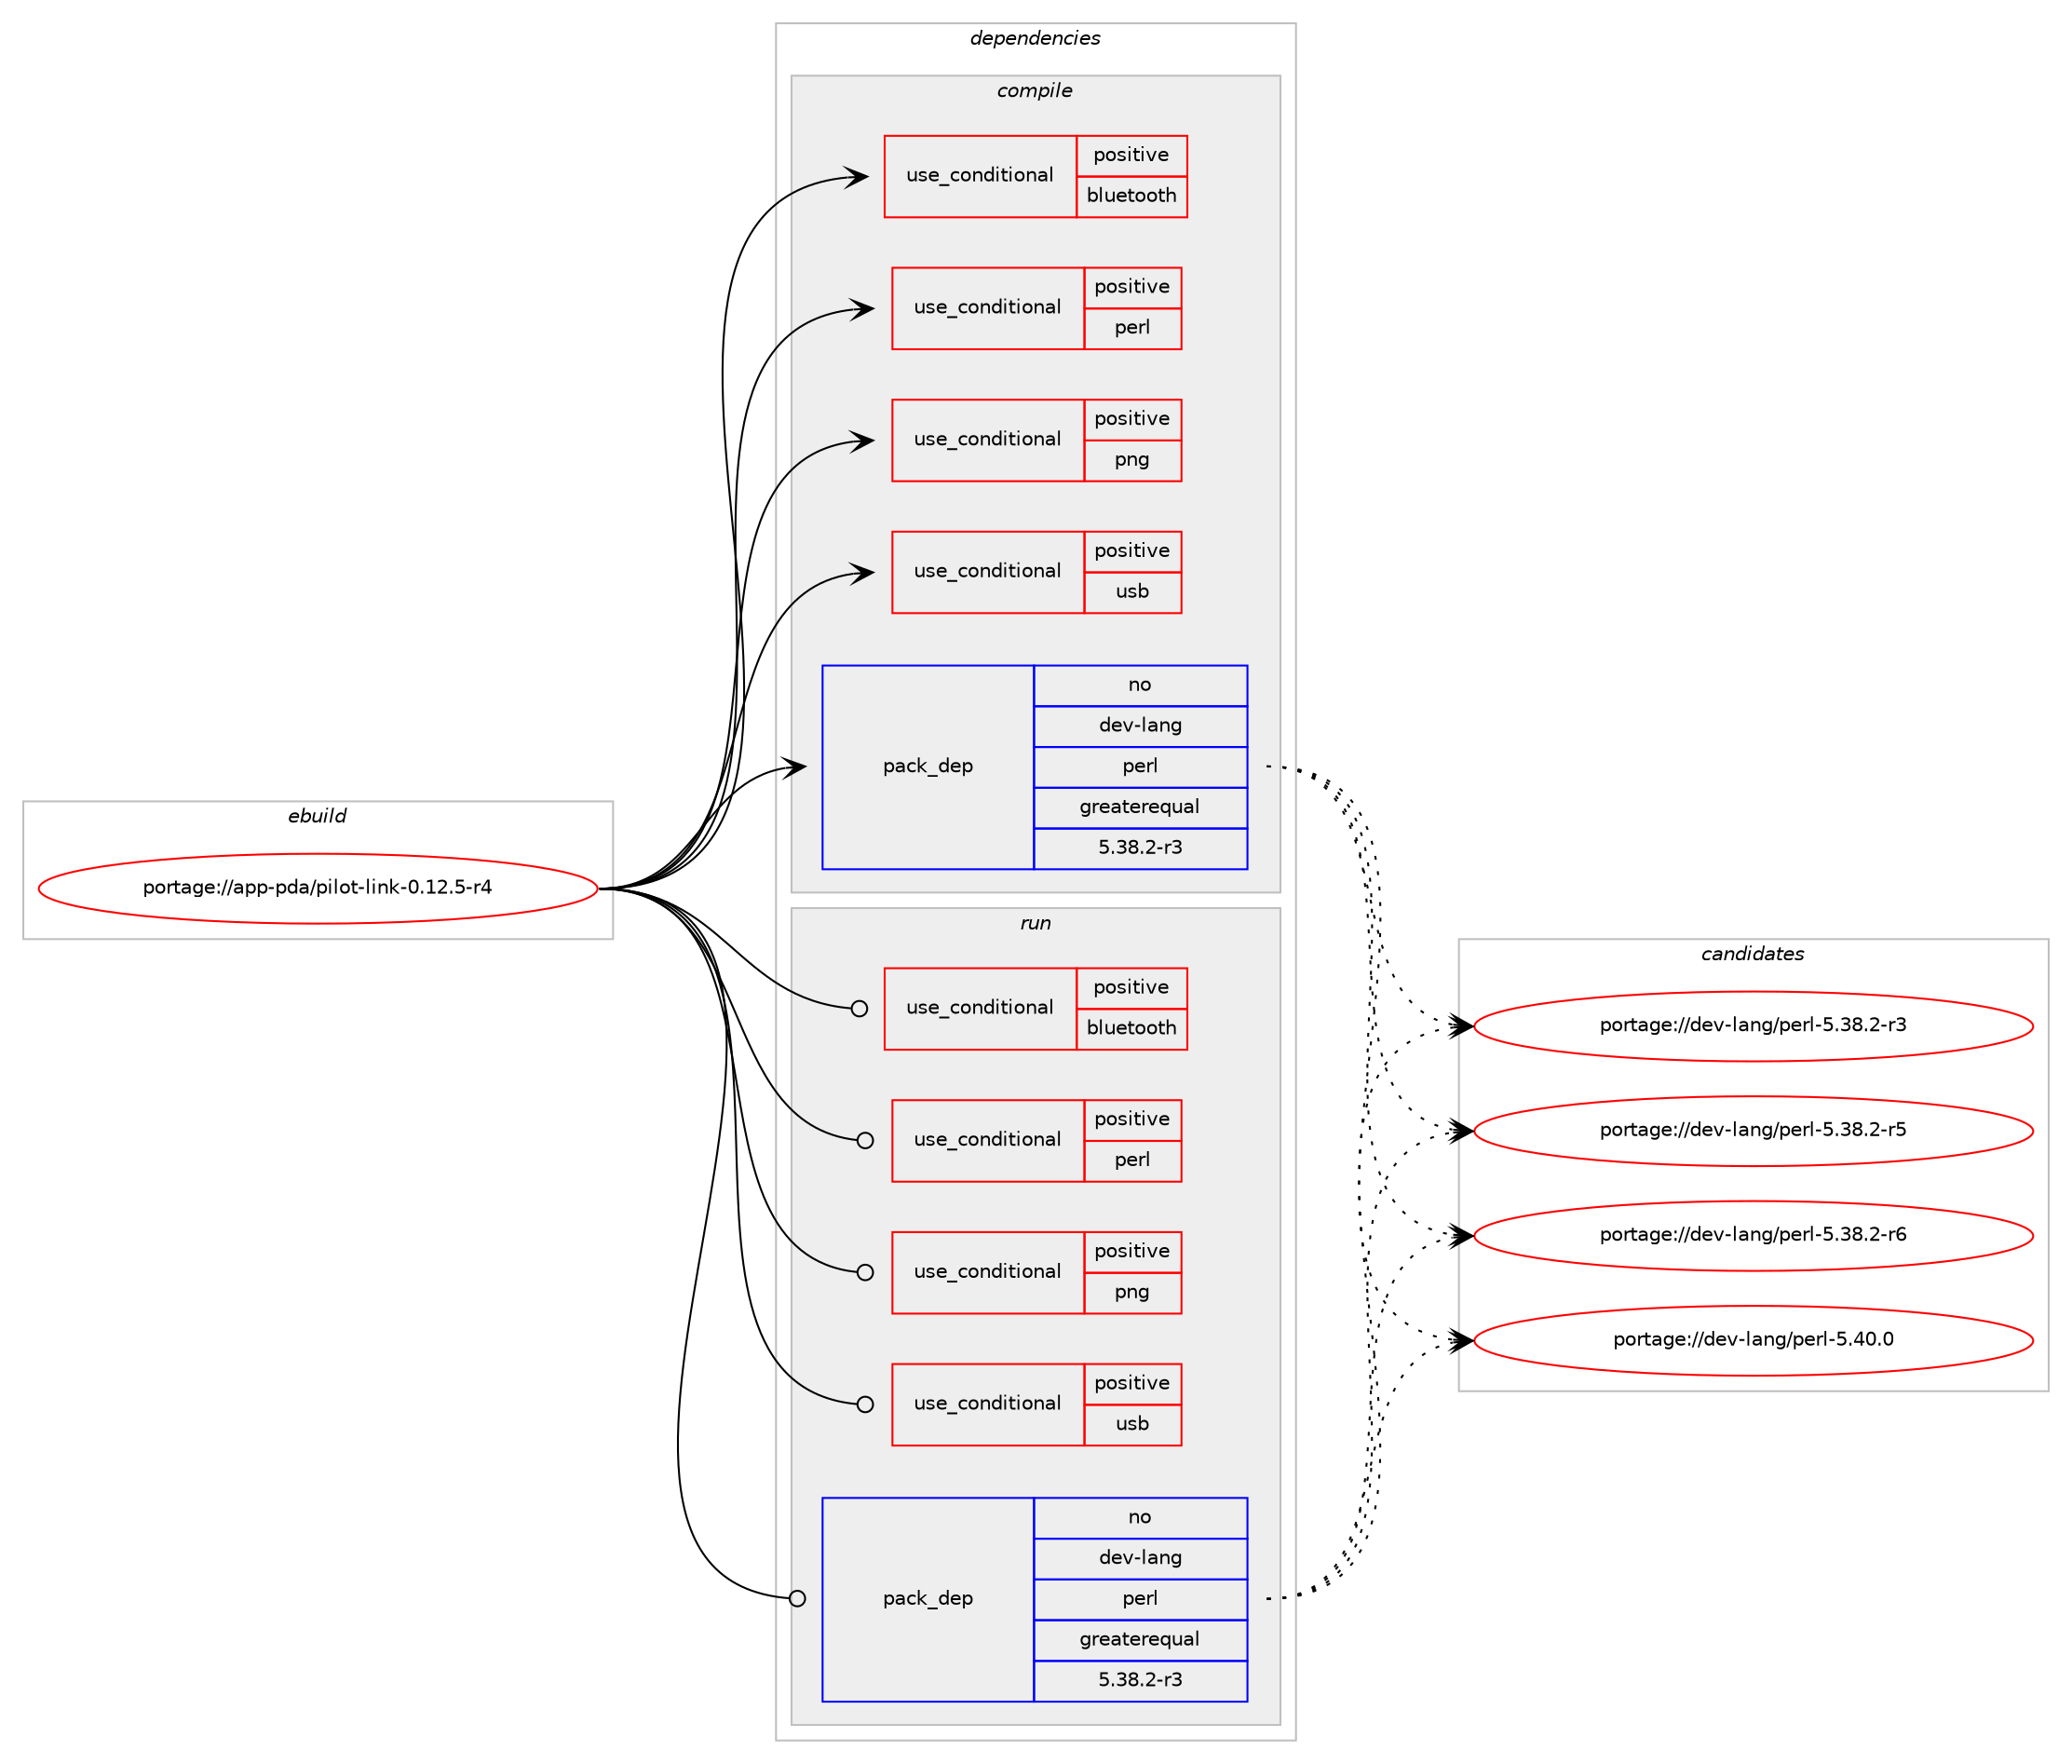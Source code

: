 digraph prolog {

# *************
# Graph options
# *************

newrank=true;
concentrate=true;
compound=true;
graph [rankdir=LR,fontname=Helvetica,fontsize=10,ranksep=1.5];#, ranksep=2.5, nodesep=0.2];
edge  [arrowhead=vee];
node  [fontname=Helvetica,fontsize=10];

# **********
# The ebuild
# **********

subgraph cluster_leftcol {
color=gray;
rank=same;
label=<<i>ebuild</i>>;
id [label="portage://app-pda/pilot-link-0.12.5-r4", color=red, width=4, href="../app-pda/pilot-link-0.12.5-r4.svg"];
}

# ****************
# The dependencies
# ****************

subgraph cluster_midcol {
color=gray;
label=<<i>dependencies</i>>;
subgraph cluster_compile {
fillcolor="#eeeeee";
style=filled;
label=<<i>compile</i>>;
subgraph cond13578 {
dependency21981 [label=<<TABLE BORDER="0" CELLBORDER="1" CELLSPACING="0" CELLPADDING="4"><TR><TD ROWSPAN="3" CELLPADDING="10">use_conditional</TD></TR><TR><TD>positive</TD></TR><TR><TD>bluetooth</TD></TR></TABLE>>, shape=none, color=red];
# *** BEGIN UNKNOWN DEPENDENCY TYPE (TODO) ***
# dependency21981 -> package_dependency(portage://app-pda/pilot-link-0.12.5-r4,install,no,net-wireless,bluez,none,[,,],[],[])
# *** END UNKNOWN DEPENDENCY TYPE (TODO) ***

}
id:e -> dependency21981:w [weight=20,style="solid",arrowhead="vee"];
subgraph cond13579 {
dependency21982 [label=<<TABLE BORDER="0" CELLBORDER="1" CELLSPACING="0" CELLPADDING="4"><TR><TD ROWSPAN="3" CELLPADDING="10">use_conditional</TD></TR><TR><TD>positive</TD></TR><TR><TD>perl</TD></TR></TABLE>>, shape=none, color=red];
# *** BEGIN UNKNOWN DEPENDENCY TYPE (TODO) ***
# dependency21982 -> package_dependency(portage://app-pda/pilot-link-0.12.5-r4,install,no,dev-lang,perl,none,[,,],any_same_slot,[])
# *** END UNKNOWN DEPENDENCY TYPE (TODO) ***

}
id:e -> dependency21982:w [weight=20,style="solid",arrowhead="vee"];
subgraph cond13580 {
dependency21983 [label=<<TABLE BORDER="0" CELLBORDER="1" CELLSPACING="0" CELLPADDING="4"><TR><TD ROWSPAN="3" CELLPADDING="10">use_conditional</TD></TR><TR><TD>positive</TD></TR><TR><TD>png</TD></TR></TABLE>>, shape=none, color=red];
# *** BEGIN UNKNOWN DEPENDENCY TYPE (TODO) ***
# dependency21983 -> package_dependency(portage://app-pda/pilot-link-0.12.5-r4,install,no,media-libs,libpng,none,[,,],any_same_slot,[])
# *** END UNKNOWN DEPENDENCY TYPE (TODO) ***

}
id:e -> dependency21983:w [weight=20,style="solid",arrowhead="vee"];
subgraph cond13581 {
dependency21984 [label=<<TABLE BORDER="0" CELLBORDER="1" CELLSPACING="0" CELLPADDING="4"><TR><TD ROWSPAN="3" CELLPADDING="10">use_conditional</TD></TR><TR><TD>positive</TD></TR><TR><TD>usb</TD></TR></TABLE>>, shape=none, color=red];
# *** BEGIN UNKNOWN DEPENDENCY TYPE (TODO) ***
# dependency21984 -> package_dependency(portage://app-pda/pilot-link-0.12.5-r4,install,no,virtual,libusb,none,[,,],[slot(0)],[])
# *** END UNKNOWN DEPENDENCY TYPE (TODO) ***

}
id:e -> dependency21984:w [weight=20,style="solid",arrowhead="vee"];
subgraph pack7964 {
dependency21985 [label=<<TABLE BORDER="0" CELLBORDER="1" CELLSPACING="0" CELLPADDING="4" WIDTH="220"><TR><TD ROWSPAN="6" CELLPADDING="30">pack_dep</TD></TR><TR><TD WIDTH="110">no</TD></TR><TR><TD>dev-lang</TD></TR><TR><TD>perl</TD></TR><TR><TD>greaterequal</TD></TR><TR><TD>5.38.2-r3</TD></TR></TABLE>>, shape=none, color=blue];
}
id:e -> dependency21985:w [weight=20,style="solid",arrowhead="vee"];
# *** BEGIN UNKNOWN DEPENDENCY TYPE (TODO) ***
# id -> package_dependency(portage://app-pda/pilot-link-0.12.5-r4,install,no,dev-libs,popt,none,[,,],[],[])
# *** END UNKNOWN DEPENDENCY TYPE (TODO) ***

# *** BEGIN UNKNOWN DEPENDENCY TYPE (TODO) ***
# id -> package_dependency(portage://app-pda/pilot-link-0.12.5-r4,install,no,sys-libs,ncurses,none,[,,],any_same_slot,[])
# *** END UNKNOWN DEPENDENCY TYPE (TODO) ***

# *** BEGIN UNKNOWN DEPENDENCY TYPE (TODO) ***
# id -> package_dependency(portage://app-pda/pilot-link-0.12.5-r4,install,no,sys-libs,readline,none,[,,],any_same_slot,[])
# *** END UNKNOWN DEPENDENCY TYPE (TODO) ***

# *** BEGIN UNKNOWN DEPENDENCY TYPE (TODO) ***
# id -> package_dependency(portage://app-pda/pilot-link-0.12.5-r4,install,no,virtual,libiconv,none,[,,],[],[])
# *** END UNKNOWN DEPENDENCY TYPE (TODO) ***

}
subgraph cluster_compileandrun {
fillcolor="#eeeeee";
style=filled;
label=<<i>compile and run</i>>;
}
subgraph cluster_run {
fillcolor="#eeeeee";
style=filled;
label=<<i>run</i>>;
subgraph cond13582 {
dependency21986 [label=<<TABLE BORDER="0" CELLBORDER="1" CELLSPACING="0" CELLPADDING="4"><TR><TD ROWSPAN="3" CELLPADDING="10">use_conditional</TD></TR><TR><TD>positive</TD></TR><TR><TD>bluetooth</TD></TR></TABLE>>, shape=none, color=red];
# *** BEGIN UNKNOWN DEPENDENCY TYPE (TODO) ***
# dependency21986 -> package_dependency(portage://app-pda/pilot-link-0.12.5-r4,run,no,net-wireless,bluez,none,[,,],[],[])
# *** END UNKNOWN DEPENDENCY TYPE (TODO) ***

}
id:e -> dependency21986:w [weight=20,style="solid",arrowhead="odot"];
subgraph cond13583 {
dependency21987 [label=<<TABLE BORDER="0" CELLBORDER="1" CELLSPACING="0" CELLPADDING="4"><TR><TD ROWSPAN="3" CELLPADDING="10">use_conditional</TD></TR><TR><TD>positive</TD></TR><TR><TD>perl</TD></TR></TABLE>>, shape=none, color=red];
# *** BEGIN UNKNOWN DEPENDENCY TYPE (TODO) ***
# dependency21987 -> package_dependency(portage://app-pda/pilot-link-0.12.5-r4,run,no,dev-lang,perl,none,[,,],any_same_slot,[])
# *** END UNKNOWN DEPENDENCY TYPE (TODO) ***

}
id:e -> dependency21987:w [weight=20,style="solid",arrowhead="odot"];
subgraph cond13584 {
dependency21988 [label=<<TABLE BORDER="0" CELLBORDER="1" CELLSPACING="0" CELLPADDING="4"><TR><TD ROWSPAN="3" CELLPADDING="10">use_conditional</TD></TR><TR><TD>positive</TD></TR><TR><TD>png</TD></TR></TABLE>>, shape=none, color=red];
# *** BEGIN UNKNOWN DEPENDENCY TYPE (TODO) ***
# dependency21988 -> package_dependency(portage://app-pda/pilot-link-0.12.5-r4,run,no,media-libs,libpng,none,[,,],any_same_slot,[])
# *** END UNKNOWN DEPENDENCY TYPE (TODO) ***

}
id:e -> dependency21988:w [weight=20,style="solid",arrowhead="odot"];
subgraph cond13585 {
dependency21989 [label=<<TABLE BORDER="0" CELLBORDER="1" CELLSPACING="0" CELLPADDING="4"><TR><TD ROWSPAN="3" CELLPADDING="10">use_conditional</TD></TR><TR><TD>positive</TD></TR><TR><TD>usb</TD></TR></TABLE>>, shape=none, color=red];
# *** BEGIN UNKNOWN DEPENDENCY TYPE (TODO) ***
# dependency21989 -> package_dependency(portage://app-pda/pilot-link-0.12.5-r4,run,no,virtual,libusb,none,[,,],[slot(0)],[])
# *** END UNKNOWN DEPENDENCY TYPE (TODO) ***

}
id:e -> dependency21989:w [weight=20,style="solid",arrowhead="odot"];
subgraph pack7965 {
dependency21990 [label=<<TABLE BORDER="0" CELLBORDER="1" CELLSPACING="0" CELLPADDING="4" WIDTH="220"><TR><TD ROWSPAN="6" CELLPADDING="30">pack_dep</TD></TR><TR><TD WIDTH="110">no</TD></TR><TR><TD>dev-lang</TD></TR><TR><TD>perl</TD></TR><TR><TD>greaterequal</TD></TR><TR><TD>5.38.2-r3</TD></TR></TABLE>>, shape=none, color=blue];
}
id:e -> dependency21990:w [weight=20,style="solid",arrowhead="odot"];
# *** BEGIN UNKNOWN DEPENDENCY TYPE (TODO) ***
# id -> package_dependency(portage://app-pda/pilot-link-0.12.5-r4,run,no,dev-lang,perl,none,[,,],any_same_slot,[])
# *** END UNKNOWN DEPENDENCY TYPE (TODO) ***

# *** BEGIN UNKNOWN DEPENDENCY TYPE (TODO) ***
# id -> package_dependency(portage://app-pda/pilot-link-0.12.5-r4,run,no,dev-libs,popt,none,[,,],[],[])
# *** END UNKNOWN DEPENDENCY TYPE (TODO) ***

# *** BEGIN UNKNOWN DEPENDENCY TYPE (TODO) ***
# id -> package_dependency(portage://app-pda/pilot-link-0.12.5-r4,run,no,sys-libs,ncurses,none,[,,],any_same_slot,[])
# *** END UNKNOWN DEPENDENCY TYPE (TODO) ***

# *** BEGIN UNKNOWN DEPENDENCY TYPE (TODO) ***
# id -> package_dependency(portage://app-pda/pilot-link-0.12.5-r4,run,no,sys-libs,readline,none,[,,],any_same_slot,[])
# *** END UNKNOWN DEPENDENCY TYPE (TODO) ***

# *** BEGIN UNKNOWN DEPENDENCY TYPE (TODO) ***
# id -> package_dependency(portage://app-pda/pilot-link-0.12.5-r4,run,no,virtual,libiconv,none,[,,],[],[])
# *** END UNKNOWN DEPENDENCY TYPE (TODO) ***

}
}

# **************
# The candidates
# **************

subgraph cluster_choices {
rank=same;
color=gray;
label=<<i>candidates</i>>;

subgraph choice7964 {
color=black;
nodesep=1;
choice100101118451089711010347112101114108455346515646504511451 [label="portage://dev-lang/perl-5.38.2-r3", color=red, width=4,href="../dev-lang/perl-5.38.2-r3.svg"];
choice100101118451089711010347112101114108455346515646504511453 [label="portage://dev-lang/perl-5.38.2-r5", color=red, width=4,href="../dev-lang/perl-5.38.2-r5.svg"];
choice100101118451089711010347112101114108455346515646504511454 [label="portage://dev-lang/perl-5.38.2-r6", color=red, width=4,href="../dev-lang/perl-5.38.2-r6.svg"];
choice10010111845108971101034711210111410845534652484648 [label="portage://dev-lang/perl-5.40.0", color=red, width=4,href="../dev-lang/perl-5.40.0.svg"];
dependency21985:e -> choice100101118451089711010347112101114108455346515646504511451:w [style=dotted,weight="100"];
dependency21985:e -> choice100101118451089711010347112101114108455346515646504511453:w [style=dotted,weight="100"];
dependency21985:e -> choice100101118451089711010347112101114108455346515646504511454:w [style=dotted,weight="100"];
dependency21985:e -> choice10010111845108971101034711210111410845534652484648:w [style=dotted,weight="100"];
}
subgraph choice7965 {
color=black;
nodesep=1;
choice100101118451089711010347112101114108455346515646504511451 [label="portage://dev-lang/perl-5.38.2-r3", color=red, width=4,href="../dev-lang/perl-5.38.2-r3.svg"];
choice100101118451089711010347112101114108455346515646504511453 [label="portage://dev-lang/perl-5.38.2-r5", color=red, width=4,href="../dev-lang/perl-5.38.2-r5.svg"];
choice100101118451089711010347112101114108455346515646504511454 [label="portage://dev-lang/perl-5.38.2-r6", color=red, width=4,href="../dev-lang/perl-5.38.2-r6.svg"];
choice10010111845108971101034711210111410845534652484648 [label="portage://dev-lang/perl-5.40.0", color=red, width=4,href="../dev-lang/perl-5.40.0.svg"];
dependency21990:e -> choice100101118451089711010347112101114108455346515646504511451:w [style=dotted,weight="100"];
dependency21990:e -> choice100101118451089711010347112101114108455346515646504511453:w [style=dotted,weight="100"];
dependency21990:e -> choice100101118451089711010347112101114108455346515646504511454:w [style=dotted,weight="100"];
dependency21990:e -> choice10010111845108971101034711210111410845534652484648:w [style=dotted,weight="100"];
}
}

}
